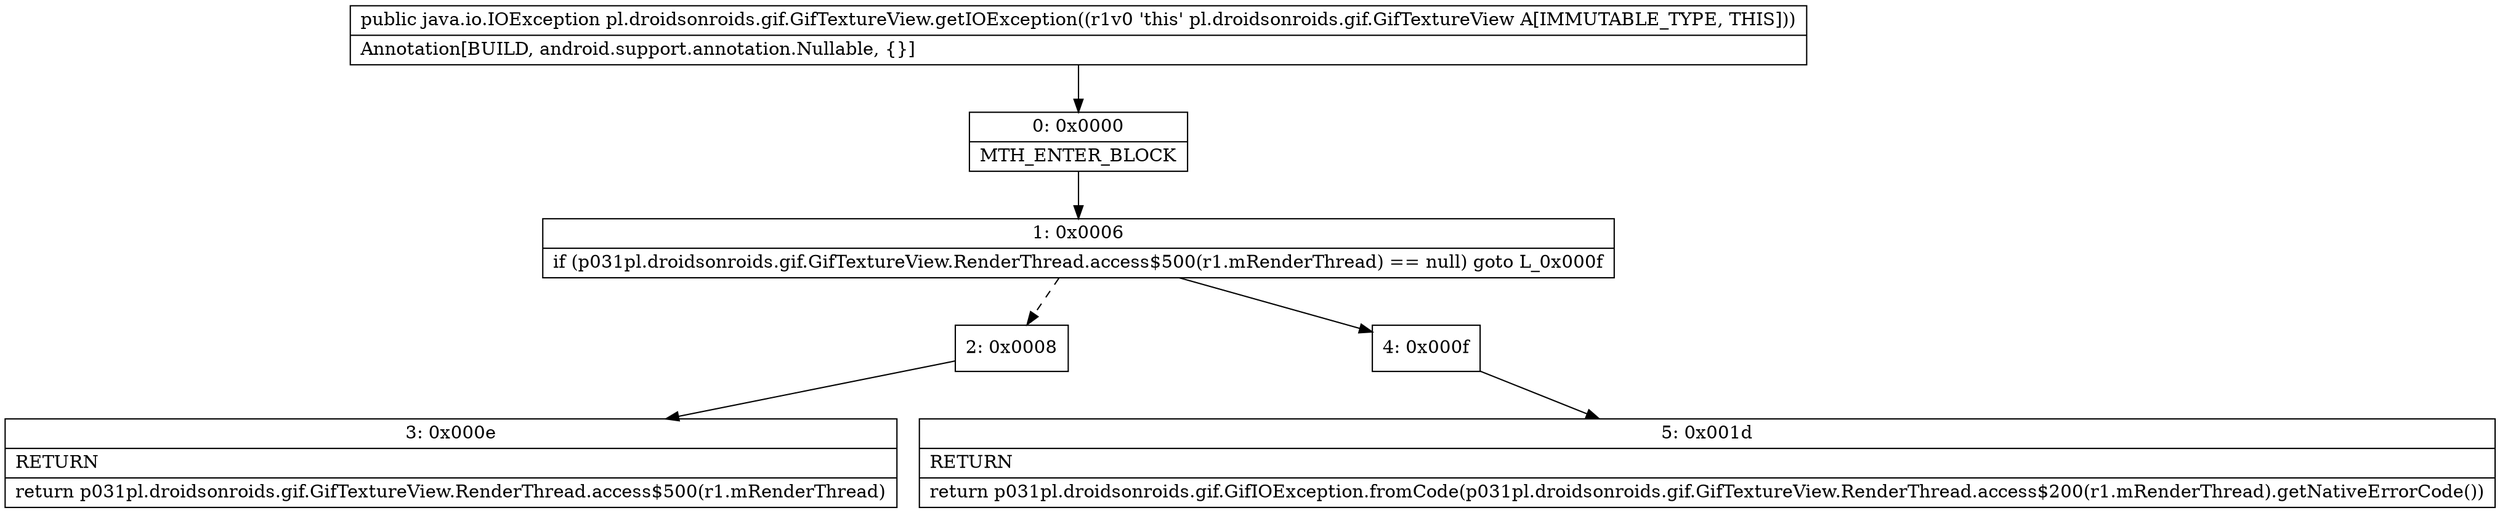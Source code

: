 digraph "CFG forpl.droidsonroids.gif.GifTextureView.getIOException()Ljava\/io\/IOException;" {
Node_0 [shape=record,label="{0\:\ 0x0000|MTH_ENTER_BLOCK\l}"];
Node_1 [shape=record,label="{1\:\ 0x0006|if (p031pl.droidsonroids.gif.GifTextureView.RenderThread.access$500(r1.mRenderThread) == null) goto L_0x000f\l}"];
Node_2 [shape=record,label="{2\:\ 0x0008}"];
Node_3 [shape=record,label="{3\:\ 0x000e|RETURN\l|return p031pl.droidsonroids.gif.GifTextureView.RenderThread.access$500(r1.mRenderThread)\l}"];
Node_4 [shape=record,label="{4\:\ 0x000f}"];
Node_5 [shape=record,label="{5\:\ 0x001d|RETURN\l|return p031pl.droidsonroids.gif.GifIOException.fromCode(p031pl.droidsonroids.gif.GifTextureView.RenderThread.access$200(r1.mRenderThread).getNativeErrorCode())\l}"];
MethodNode[shape=record,label="{public java.io.IOException pl.droidsonroids.gif.GifTextureView.getIOException((r1v0 'this' pl.droidsonroids.gif.GifTextureView A[IMMUTABLE_TYPE, THIS]))  | Annotation[BUILD, android.support.annotation.Nullable, \{\}]\l}"];
MethodNode -> Node_0;
Node_0 -> Node_1;
Node_1 -> Node_2[style=dashed];
Node_1 -> Node_4;
Node_2 -> Node_3;
Node_4 -> Node_5;
}

